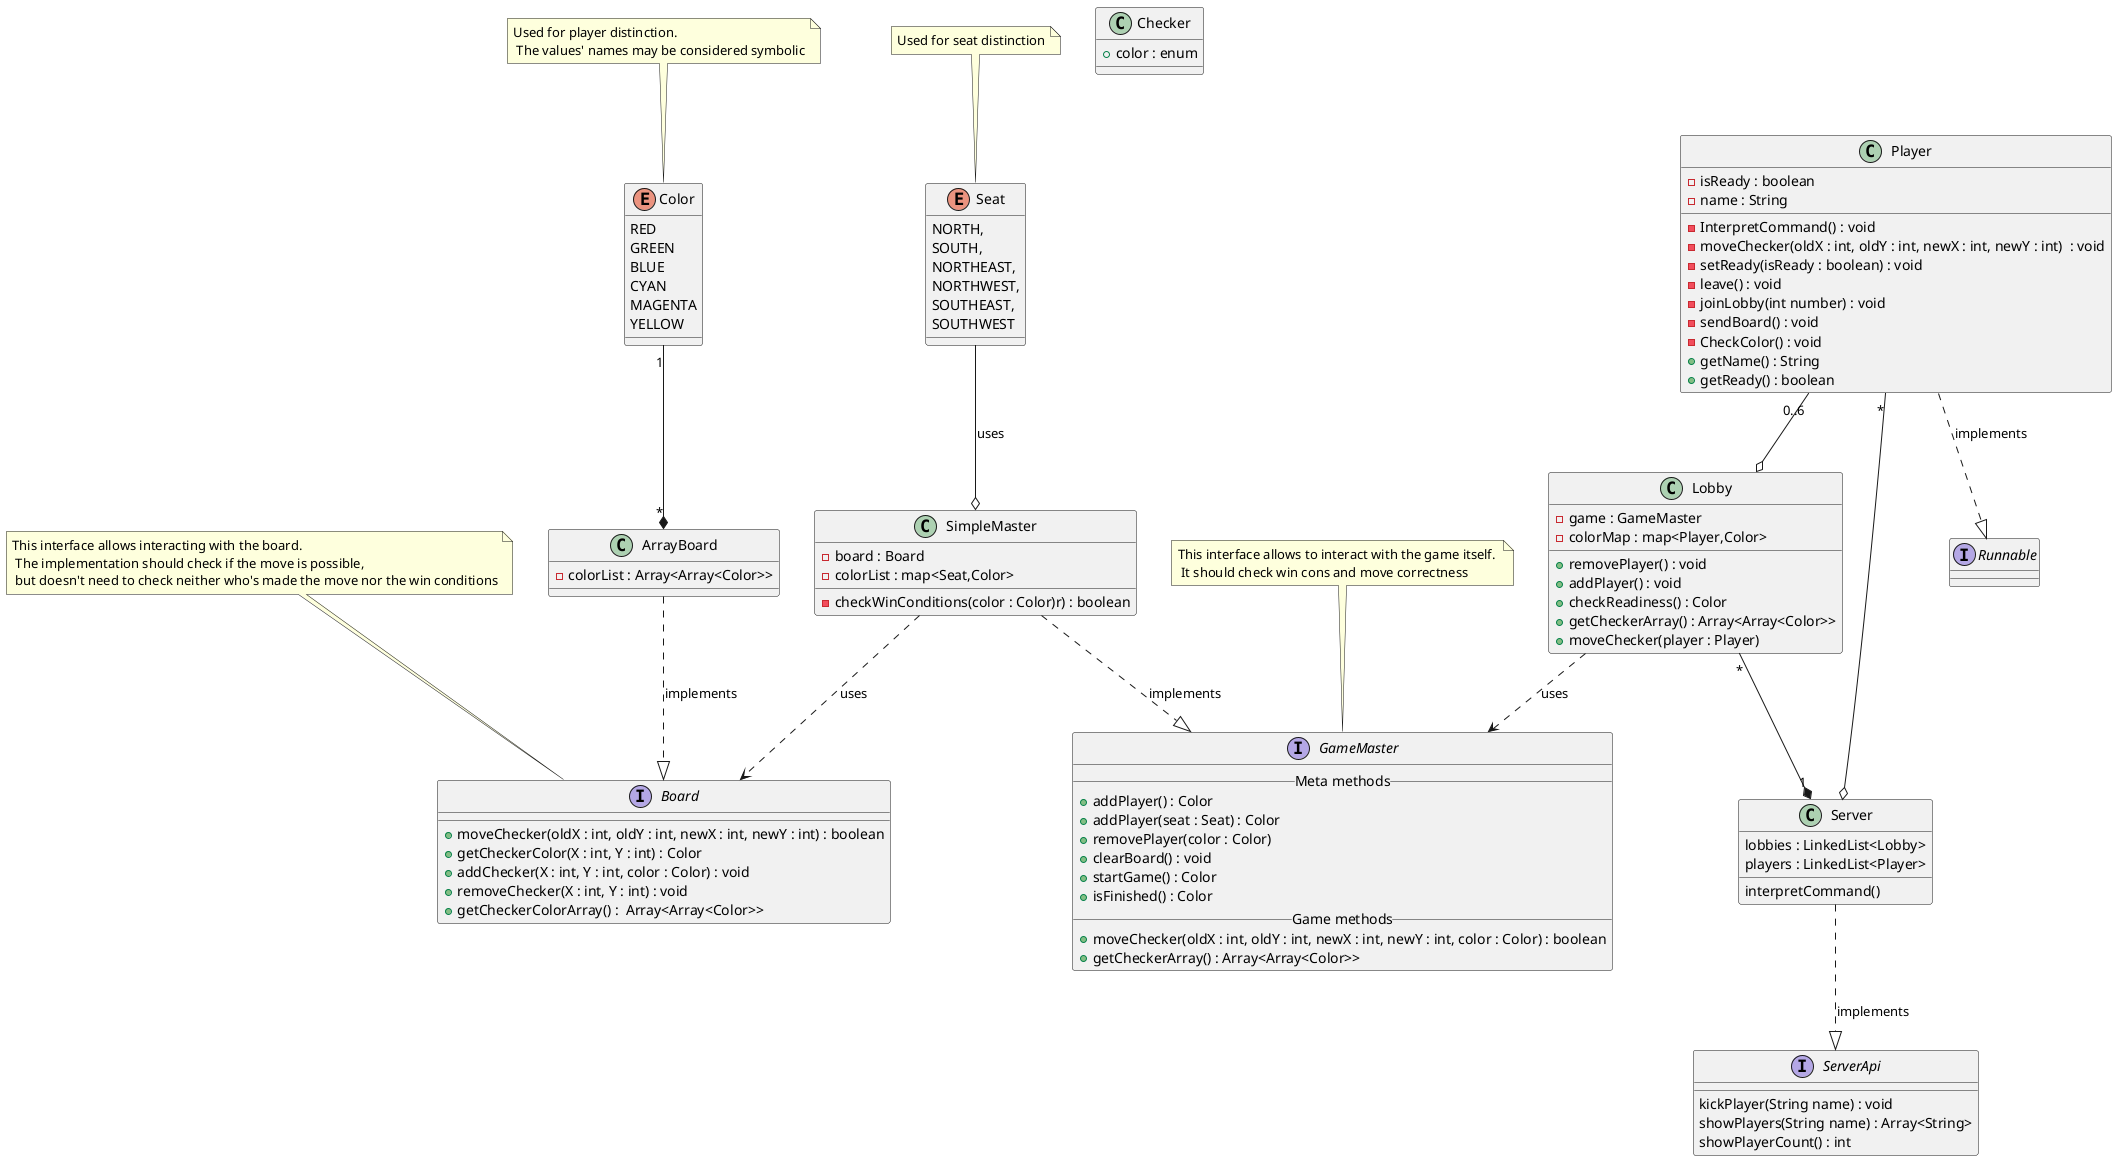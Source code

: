 @startuml
'https://plantuml.com/class-diagram

note "This interface allows interacting with the board. \n The implementation should check if the move is possible, \n but doesn't need to check neither who's made the move nor the win conditions" as BoardNote
note "This interface allows to interact with the game itself. \n It should check win cons and move correctness" as GMnote
note "Used for player distinction. \n The values' names may be considered symbolic" as ClNote
note "Used for seat distinction" as Snote

GMnote .. GameMaster
BoardNote .. Board
ClNote .. Color
Snote .. Seat

interface ServerApi
interface Board
interface Runnable
class Checker
class Server
class ArrayBoard
class SimpleMaster
class GameMaster
class Lobby
enum Color
enum Seat

Server ..|> ServerApi : implements
Color "1" --* "*" ArrayBoard
ArrayBoard ..|> Board : implements
Lobby ..> GameMaster : uses
SimpleMaster ..|> GameMaster : implements
SimpleMaster ..> Board : uses
Seat --o SimpleMaster : uses
Lobby "*" --* "1" Server
Player "0..6" --o Lobby
Player "*" --o Server
Player ..|> Runnable : implements

class Checker{
   + color : enum
}

class Player{
    -isReady : boolean
    -name : String
    -InterpretCommand() : void
    -moveChecker(oldX : int, oldY : int, newX : int, newY : int)  : void
    -setReady(isReady : boolean) : void
    -leave() : void
    -joinLobby(int number) : void
    -sendBoard() : void
    -CheckColor() : void
    +getName() : String
    +getReady() : boolean
}
class ArrayBoard{
    -colorList : Array<Array<Color>>
}

interface Board{
    +moveChecker(oldX : int, oldY : int, newX : int, newY : int) : boolean
    +getCheckerColor(X : int, Y : int) : Color
    +addChecker(X : int, Y : int, color : Color) : void
    +removeChecker(X : int, Y : int) : void
    +getCheckerColorArray() :  Array<Array<Color>>
}

interface GameMaster{
    __Meta methods__
   + addPlayer() : Color
   + addPlayer(seat : Seat) : Color
   + removePlayer(color : Color)
   + clearBoard() : void
   + startGame() : Color
   + isFinished() : Color
   __Game methods__
   + moveChecker(oldX : int, oldY : int, newX : int, newY : int, color : Color) : boolean
   + getCheckerArray() : Array<Array<Color>>
}
'For further consideration
interface ServerApi{
    kickPlayer(String name) : void
    showPlayers(String name) : Array<String>
    showPlayerCount() : int
}
class SimpleMaster{
    -board : Board
    -colorList : map<Seat,Color>
    -checkWinConditions(color : Color)r) : boolean
}
class Lobby{
    -game : GameMaster
    -colorMap : map<Player,Color>
    +removePlayer() : void
    +addPlayer() : void
    +checkReadiness() : Color
    +getCheckerArray() : Array<Array<Color>>
    +moveChecker(player : Player)
}
class Server{
    lobbies : LinkedList<Lobby>
    players : LinkedList<Player>
    interpretCommand()
}
enum Color{
    RED
    GREEN
    BLUE
    CYAN
    MAGENTA
    YELLOW
}
enum Seat{
    NORTH,
    SOUTH,
    NORTHEAST,
    NORTHWEST,
    SOUTHEAST,
    SOUTHWEST
}

@enduml